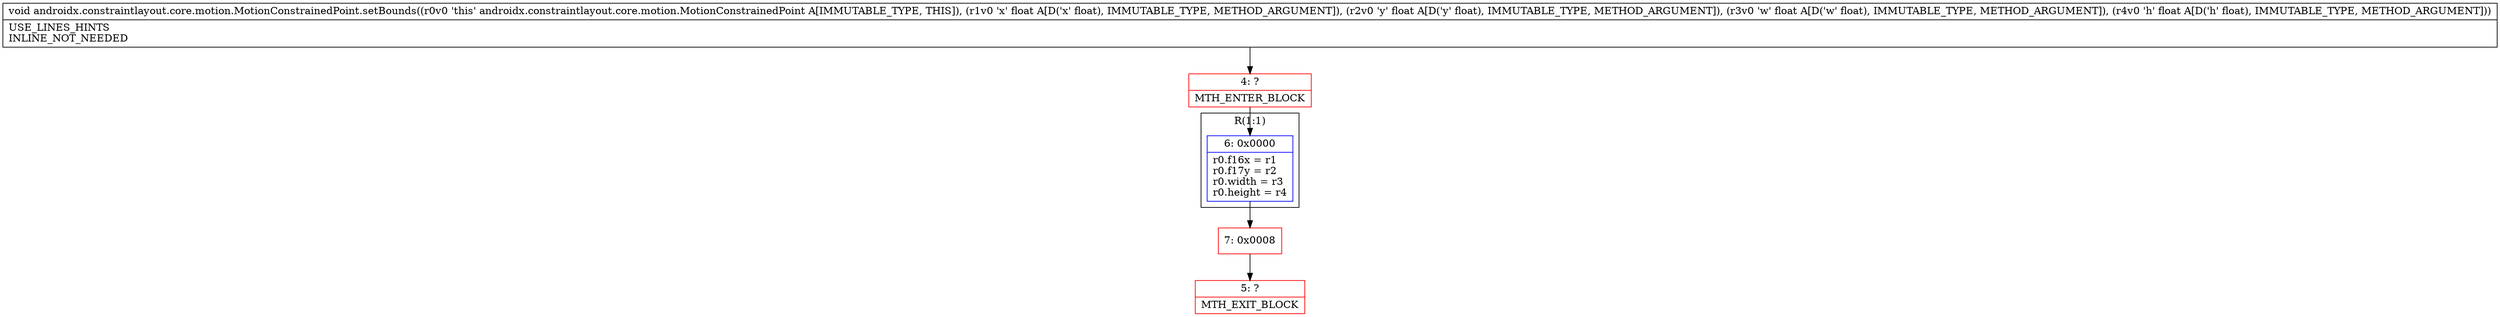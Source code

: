 digraph "CFG forandroidx.constraintlayout.core.motion.MotionConstrainedPoint.setBounds(FFFF)V" {
subgraph cluster_Region_1038588007 {
label = "R(1:1)";
node [shape=record,color=blue];
Node_6 [shape=record,label="{6\:\ 0x0000|r0.f16x = r1\lr0.f17y = r2\lr0.width = r3\lr0.height = r4\l}"];
}
Node_4 [shape=record,color=red,label="{4\:\ ?|MTH_ENTER_BLOCK\l}"];
Node_7 [shape=record,color=red,label="{7\:\ 0x0008}"];
Node_5 [shape=record,color=red,label="{5\:\ ?|MTH_EXIT_BLOCK\l}"];
MethodNode[shape=record,label="{void androidx.constraintlayout.core.motion.MotionConstrainedPoint.setBounds((r0v0 'this' androidx.constraintlayout.core.motion.MotionConstrainedPoint A[IMMUTABLE_TYPE, THIS]), (r1v0 'x' float A[D('x' float), IMMUTABLE_TYPE, METHOD_ARGUMENT]), (r2v0 'y' float A[D('y' float), IMMUTABLE_TYPE, METHOD_ARGUMENT]), (r3v0 'w' float A[D('w' float), IMMUTABLE_TYPE, METHOD_ARGUMENT]), (r4v0 'h' float A[D('h' float), IMMUTABLE_TYPE, METHOD_ARGUMENT]))  | USE_LINES_HINTS\lINLINE_NOT_NEEDED\l}"];
MethodNode -> Node_4;Node_6 -> Node_7;
Node_4 -> Node_6;
Node_7 -> Node_5;
}

